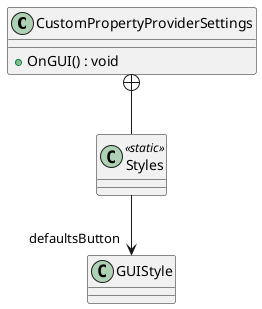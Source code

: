 @startuml
class CustomPropertyProviderSettings {
    + OnGUI() : void
}
class Styles <<static>> {
}
CustomPropertyProviderSettings +-- Styles
Styles --> "defaultsButton" GUIStyle
@enduml
